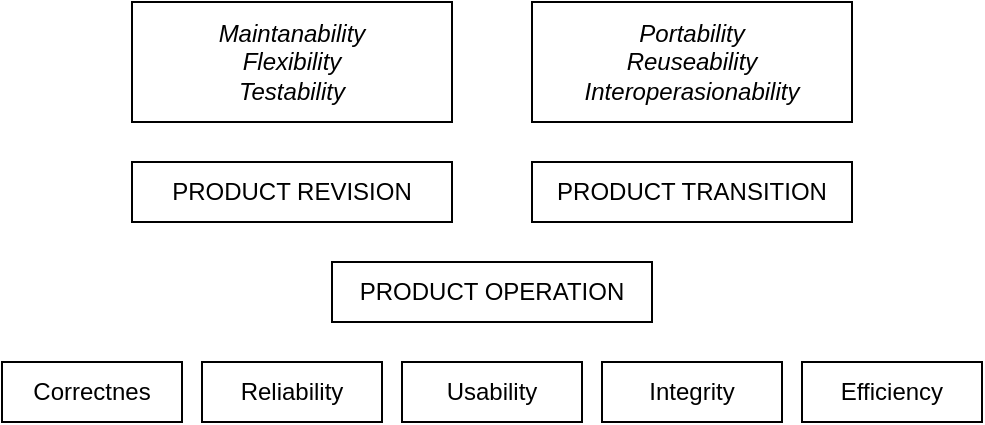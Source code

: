 <mxfile version="12.8.8" type="device"><diagram id="R06ITzIsjNy__u2Uq2tB" name="Page-1"><mxGraphModel dx="634" dy="558" grid="1" gridSize="10" guides="1" tooltips="1" connect="1" arrows="1" fold="1" page="1" pageScale="1" pageWidth="827" pageHeight="1169" math="0" shadow="0"><root><mxCell id="0"/><mxCell id="1" parent="0"/><mxCell id="WbX7nIsbXWmkKLHb_qk1-1" value="&lt;div align=&quot;center&quot;&gt;&lt;i&gt;Maintanability&lt;/i&gt;&lt;/div&gt;&lt;div align=&quot;center&quot;&gt;&lt;i&gt;Flexibility&lt;/i&gt;&lt;/div&gt;&lt;div align=&quot;center&quot;&gt;&lt;i&gt;Testability&lt;br&gt;&lt;/i&gt;&lt;/div&gt;" style="rounded=0;whiteSpace=wrap;html=1;align=center;glass=0;comic=0;shadow=0;labelPadding=0;" vertex="1" parent="1"><mxGeometry x="105" y="60" width="160" height="60" as="geometry"/></mxCell><mxCell id="WbX7nIsbXWmkKLHb_qk1-2" value="&lt;div align=&quot;center&quot;&gt;&lt;i&gt;Portability&lt;/i&gt;&lt;/div&gt;&lt;div align=&quot;center&quot;&gt;&lt;i&gt;Reuseability&lt;/i&gt;&lt;/div&gt;&lt;div align=&quot;center&quot;&gt;&lt;i&gt;Interoperasionability&lt;br&gt;&lt;/i&gt;&lt;/div&gt;" style="rounded=0;whiteSpace=wrap;html=1;align=center;perimeterSpacing=0;" vertex="1" parent="1"><mxGeometry x="305" y="60" width="160" height="60" as="geometry"/></mxCell><mxCell id="WbX7nIsbXWmkKLHb_qk1-3" value="PRODUCT REVISION" style="rounded=0;whiteSpace=wrap;html=1;" vertex="1" parent="1"><mxGeometry x="105" y="140" width="160" height="30" as="geometry"/></mxCell><mxCell id="WbX7nIsbXWmkKLHb_qk1-4" value="PRODUCT TRANSITION" style="rounded=0;whiteSpace=wrap;html=1;" vertex="1" parent="1"><mxGeometry x="305" y="140" width="160" height="30" as="geometry"/></mxCell><mxCell id="WbX7nIsbXWmkKLHb_qk1-5" value="PRODUCT OPERATION" style="rounded=0;whiteSpace=wrap;html=1;" vertex="1" parent="1"><mxGeometry x="205" y="190" width="160" height="30" as="geometry"/></mxCell><mxCell id="WbX7nIsbXWmkKLHb_qk1-7" value="Correctnes" style="rounded=0;whiteSpace=wrap;html=1;" vertex="1" parent="1"><mxGeometry x="40" y="240" width="90" height="30" as="geometry"/></mxCell><mxCell id="WbX7nIsbXWmkKLHb_qk1-8" value="Reliability" style="rounded=0;whiteSpace=wrap;html=1;" vertex="1" parent="1"><mxGeometry x="140" y="240" width="90" height="30" as="geometry"/></mxCell><mxCell id="WbX7nIsbXWmkKLHb_qk1-9" value="Usability" style="rounded=0;whiteSpace=wrap;html=1;" vertex="1" parent="1"><mxGeometry x="240" y="240" width="90" height="30" as="geometry"/></mxCell><mxCell id="WbX7nIsbXWmkKLHb_qk1-10" value="Integrity" style="rounded=0;whiteSpace=wrap;html=1;" vertex="1" parent="1"><mxGeometry x="340" y="240" width="90" height="30" as="geometry"/></mxCell><mxCell id="WbX7nIsbXWmkKLHb_qk1-11" value="Efficiency" style="rounded=0;whiteSpace=wrap;html=1;" vertex="1" parent="1"><mxGeometry x="440" y="240" width="90" height="30" as="geometry"/></mxCell></root></mxGraphModel></diagram></mxfile>